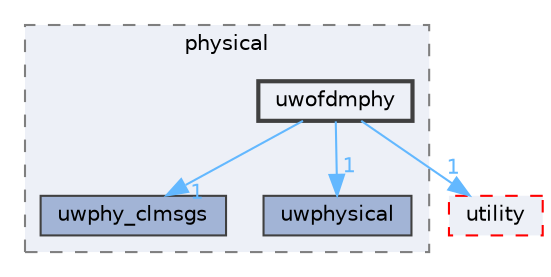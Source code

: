 digraph "uwofdmphy"
{
 // LATEX_PDF_SIZE
  bgcolor="transparent";
  edge [fontname=Helvetica,fontsize=10,labelfontname=Helvetica,labelfontsize=10];
  node [fontname=Helvetica,fontsize=10,shape=box,height=0.2,width=0.4];
  compound=true
  subgraph clusterdir_72e4c916a7f28a58468fd1f36d6e4463 {
    graph [ bgcolor="#edf0f7", pencolor="grey50", label="physical", fontname=Helvetica,fontsize=10 style="filled,dashed", URL="dir_72e4c916a7f28a58468fd1f36d6e4463.html",tooltip=""]
  dir_92cd2884c7b6ca3cfe95d707ff9d1394 [label="uwphy_clmsgs", fillcolor="#a2b4d6", color="grey25", style="filled", URL="dir_92cd2884c7b6ca3cfe95d707ff9d1394.html",tooltip=""];
  dir_f5ccdf756ef3a433f609c62d0334c2ff [label="uwphysical", fillcolor="#a2b4d6", color="grey25", style="filled", URL="dir_f5ccdf756ef3a433f609c62d0334c2ff.html",tooltip=""];
  dir_be872ac2a1500951d1c01f61c61ab823 [label="uwofdmphy", fillcolor="#edf0f7", color="grey25", style="filled,bold", URL="dir_be872ac2a1500951d1c01f61c61ab823.html",tooltip=""];
  }
  dir_a43ceb1f18007199fece73aadfe16a51 [label="utility", fillcolor="#edf0f7", color="red", style="filled,dashed", URL="dir_a43ceb1f18007199fece73aadfe16a51.html",tooltip=""];
  dir_be872ac2a1500951d1c01f61c61ab823->dir_92cd2884c7b6ca3cfe95d707ff9d1394 [headlabel="1", labeldistance=1.5 headhref="dir_000071_000076.html" href="dir_000071_000076.html" color="steelblue1" fontcolor="steelblue1"];
  dir_be872ac2a1500951d1c01f61c61ab823->dir_a43ceb1f18007199fece73aadfe16a51 [headlabel="1", labeldistance=1.5 headhref="dir_000071_000029.html" href="dir_000071_000029.html" color="steelblue1" fontcolor="steelblue1"];
  dir_be872ac2a1500951d1c01f61c61ab823->dir_f5ccdf756ef3a433f609c62d0334c2ff [headlabel="1", labeldistance=1.5 headhref="dir_000071_000077.html" href="dir_000071_000077.html" color="steelblue1" fontcolor="steelblue1"];
}
